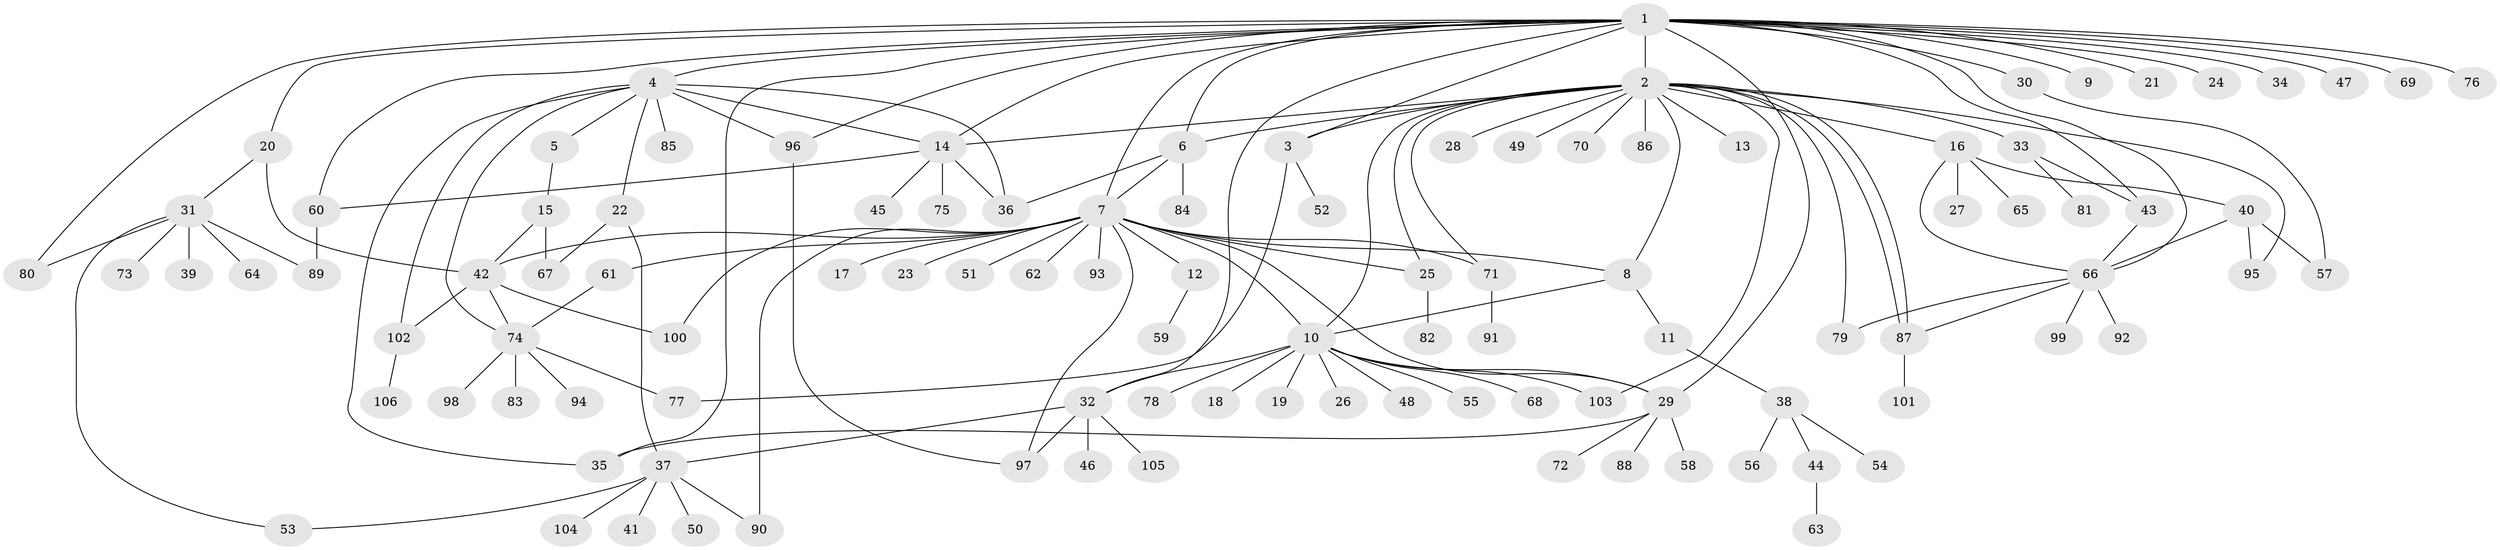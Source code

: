 // coarse degree distribution, {19: 0.023809523809523808, 13: 0.023809523809523808, 4: 0.19047619047619047, 9: 0.023809523809523808, 2: 0.09523809523809523, 14: 0.023809523809523808, 1: 0.5, 5: 0.07142857142857142, 6: 0.023809523809523808, 7: 0.023809523809523808}
// Generated by graph-tools (version 1.1) at 2025/17/03/04/25 18:17:58]
// undirected, 106 vertices, 149 edges
graph export_dot {
graph [start="1"]
  node [color=gray90,style=filled];
  1;
  2;
  3;
  4;
  5;
  6;
  7;
  8;
  9;
  10;
  11;
  12;
  13;
  14;
  15;
  16;
  17;
  18;
  19;
  20;
  21;
  22;
  23;
  24;
  25;
  26;
  27;
  28;
  29;
  30;
  31;
  32;
  33;
  34;
  35;
  36;
  37;
  38;
  39;
  40;
  41;
  42;
  43;
  44;
  45;
  46;
  47;
  48;
  49;
  50;
  51;
  52;
  53;
  54;
  55;
  56;
  57;
  58;
  59;
  60;
  61;
  62;
  63;
  64;
  65;
  66;
  67;
  68;
  69;
  70;
  71;
  72;
  73;
  74;
  75;
  76;
  77;
  78;
  79;
  80;
  81;
  82;
  83;
  84;
  85;
  86;
  87;
  88;
  89;
  90;
  91;
  92;
  93;
  94;
  95;
  96;
  97;
  98;
  99;
  100;
  101;
  102;
  103;
  104;
  105;
  106;
  1 -- 2;
  1 -- 3;
  1 -- 4;
  1 -- 6;
  1 -- 7;
  1 -- 9;
  1 -- 14;
  1 -- 20;
  1 -- 21;
  1 -- 24;
  1 -- 29;
  1 -- 30;
  1 -- 32;
  1 -- 34;
  1 -- 35;
  1 -- 43;
  1 -- 47;
  1 -- 60;
  1 -- 66;
  1 -- 69;
  1 -- 76;
  1 -- 80;
  1 -- 96;
  2 -- 3;
  2 -- 6;
  2 -- 8;
  2 -- 10;
  2 -- 13;
  2 -- 14;
  2 -- 16;
  2 -- 25;
  2 -- 28;
  2 -- 33;
  2 -- 49;
  2 -- 70;
  2 -- 71;
  2 -- 79;
  2 -- 86;
  2 -- 87;
  2 -- 87;
  2 -- 95;
  2 -- 103;
  3 -- 52;
  3 -- 77;
  4 -- 5;
  4 -- 14;
  4 -- 22;
  4 -- 35;
  4 -- 36;
  4 -- 74;
  4 -- 85;
  4 -- 96;
  4 -- 102;
  5 -- 15;
  6 -- 7;
  6 -- 36;
  6 -- 84;
  7 -- 8;
  7 -- 10;
  7 -- 12;
  7 -- 17;
  7 -- 23;
  7 -- 25;
  7 -- 29;
  7 -- 42;
  7 -- 51;
  7 -- 61;
  7 -- 62;
  7 -- 71;
  7 -- 90;
  7 -- 93;
  7 -- 97;
  7 -- 100;
  8 -- 10;
  8 -- 11;
  10 -- 18;
  10 -- 19;
  10 -- 26;
  10 -- 29;
  10 -- 32;
  10 -- 48;
  10 -- 55;
  10 -- 68;
  10 -- 78;
  10 -- 103;
  11 -- 38;
  12 -- 59;
  14 -- 36;
  14 -- 45;
  14 -- 60;
  14 -- 75;
  15 -- 42;
  15 -- 67;
  16 -- 27;
  16 -- 40;
  16 -- 65;
  16 -- 66;
  20 -- 31;
  20 -- 42;
  22 -- 37;
  22 -- 67;
  25 -- 82;
  29 -- 35;
  29 -- 58;
  29 -- 72;
  29 -- 88;
  30 -- 57;
  31 -- 39;
  31 -- 53;
  31 -- 64;
  31 -- 73;
  31 -- 80;
  31 -- 89;
  32 -- 37;
  32 -- 46;
  32 -- 97;
  32 -- 105;
  33 -- 43;
  33 -- 81;
  37 -- 41;
  37 -- 50;
  37 -- 53;
  37 -- 90;
  37 -- 104;
  38 -- 44;
  38 -- 54;
  38 -- 56;
  40 -- 57;
  40 -- 66;
  40 -- 95;
  42 -- 74;
  42 -- 100;
  42 -- 102;
  43 -- 66;
  44 -- 63;
  60 -- 89;
  61 -- 74;
  66 -- 79;
  66 -- 87;
  66 -- 92;
  66 -- 99;
  71 -- 91;
  74 -- 77;
  74 -- 83;
  74 -- 94;
  74 -- 98;
  87 -- 101;
  96 -- 97;
  102 -- 106;
}
